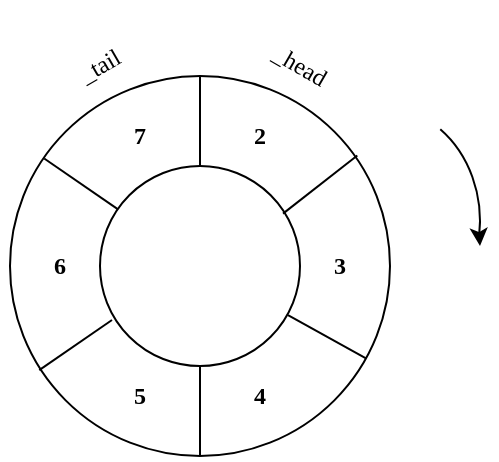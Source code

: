<mxfile version="16.5.1" type="device"><diagram id="0zOxMxvDC9LZBq1FR540" name="第 1 页"><mxGraphModel dx="1052" dy="657" grid="1" gridSize="10" guides="1" tooltips="1" connect="1" arrows="1" fold="1" page="1" pageScale="1" pageWidth="900" pageHeight="1600" math="0" shadow="0"><root><mxCell id="0"/><mxCell id="1" parent="0"/><mxCell id="HXegJR6FYHl4FBkBr9im-2" value="" style="ellipse;whiteSpace=wrap;html=1;aspect=fixed;" vertex="1" parent="1"><mxGeometry x="355" y="245" width="190" height="190" as="geometry"/></mxCell><mxCell id="HXegJR6FYHl4FBkBr9im-1" value="" style="ellipse;whiteSpace=wrap;html=1;aspect=fixed;" vertex="1" parent="1"><mxGeometry x="400" y="290" width="100" height="100" as="geometry"/></mxCell><mxCell id="HXegJR6FYHl4FBkBr9im-3" value="" style="endArrow=none;html=1;rounded=0;entryX=0.5;entryY=0;entryDx=0;entryDy=0;exitX=0.5;exitY=0;exitDx=0;exitDy=0;" edge="1" parent="1" source="HXegJR6FYHl4FBkBr9im-1" target="HXegJR6FYHl4FBkBr9im-2"><mxGeometry width="50" height="50" relative="1" as="geometry"><mxPoint x="410" y="370" as="sourcePoint"/><mxPoint x="470" y="310" as="targetPoint"/></mxGeometry></mxCell><mxCell id="HXegJR6FYHl4FBkBr9im-5" value="" style="endArrow=none;html=1;rounded=0;entryX=0.5;entryY=1;entryDx=0;entryDy=0;" edge="1" parent="1" source="HXegJR6FYHl4FBkBr9im-1" target="HXegJR6FYHl4FBkBr9im-2"><mxGeometry width="50" height="50" relative="1" as="geometry"><mxPoint x="420" y="380" as="sourcePoint"/><mxPoint x="384" y="407" as="targetPoint"/></mxGeometry></mxCell><mxCell id="HXegJR6FYHl4FBkBr9im-8" value="" style="endArrow=none;html=1;rounded=0;entryX=0.077;entryY=0.774;entryDx=0;entryDy=0;entryPerimeter=0;exitX=0.06;exitY=0.77;exitDx=0;exitDy=0;exitPerimeter=0;" edge="1" parent="1" source="HXegJR6FYHl4FBkBr9im-1" target="HXegJR6FYHl4FBkBr9im-2"><mxGeometry width="50" height="50" relative="1" as="geometry"><mxPoint x="440" y="400" as="sourcePoint"/><mxPoint x="404" y="427" as="targetPoint"/></mxGeometry></mxCell><mxCell id="HXegJR6FYHl4FBkBr9im-9" value="" style="endArrow=none;html=1;rounded=0;entryX=0.09;entryY=0.217;entryDx=0;entryDy=0;entryPerimeter=0;" edge="1" parent="1" source="HXegJR6FYHl4FBkBr9im-1" target="HXegJR6FYHl4FBkBr9im-2"><mxGeometry width="50" height="50" relative="1" as="geometry"><mxPoint x="450" y="410" as="sourcePoint"/><mxPoint x="414" y="437" as="targetPoint"/></mxGeometry></mxCell><mxCell id="HXegJR6FYHl4FBkBr9im-10" value="" style="endArrow=none;html=1;rounded=0;entryX=0.94;entryY=0.746;entryDx=0;entryDy=0;entryPerimeter=0;" edge="1" parent="1" source="HXegJR6FYHl4FBkBr9im-2" target="HXegJR6FYHl4FBkBr9im-1"><mxGeometry width="50" height="50" relative="1" as="geometry"><mxPoint x="460" y="420" as="sourcePoint"/><mxPoint x="424" y="447" as="targetPoint"/></mxGeometry></mxCell><mxCell id="HXegJR6FYHl4FBkBr9im-11" value="" style="endArrow=none;html=1;rounded=0;exitX=0.914;exitY=0.209;exitDx=0;exitDy=0;exitPerimeter=0;entryX=0.915;entryY=0.238;entryDx=0;entryDy=0;entryPerimeter=0;" edge="1" parent="1" source="HXegJR6FYHl4FBkBr9im-2" target="HXegJR6FYHl4FBkBr9im-1"><mxGeometry width="50" height="50" relative="1" as="geometry"><mxPoint x="470" y="430" as="sourcePoint"/><mxPoint x="434" y="457" as="targetPoint"/></mxGeometry></mxCell><mxCell id="HXegJR6FYHl4FBkBr9im-12" value="&lt;font face=&quot;Comic Sans MS&quot;&gt;&lt;b&gt;2&lt;/b&gt;&lt;/font&gt;" style="text;html=1;strokeColor=none;fillColor=none;align=center;verticalAlign=middle;whiteSpace=wrap;rounded=0;" vertex="1" parent="1"><mxGeometry x="450" y="260" width="60" height="30" as="geometry"/></mxCell><mxCell id="HXegJR6FYHl4FBkBr9im-13" value="&lt;font face=&quot;Comic Sans MS&quot;&gt;&lt;b&gt;3&lt;/b&gt;&lt;/font&gt;" style="text;html=1;strokeColor=none;fillColor=none;align=center;verticalAlign=middle;whiteSpace=wrap;rounded=0;" vertex="1" parent="1"><mxGeometry x="490" y="325" width="60" height="30" as="geometry"/></mxCell><mxCell id="HXegJR6FYHl4FBkBr9im-14" value="&lt;font face=&quot;Comic Sans MS&quot;&gt;&lt;b&gt;4&lt;/b&gt;&lt;/font&gt;" style="text;html=1;strokeColor=none;fillColor=none;align=center;verticalAlign=middle;whiteSpace=wrap;rounded=0;" vertex="1" parent="1"><mxGeometry x="450" y="390" width="60" height="30" as="geometry"/></mxCell><mxCell id="HXegJR6FYHl4FBkBr9im-15" value="&lt;font face=&quot;Comic Sans MS&quot;&gt;&lt;b&gt;5&lt;/b&gt;&lt;/font&gt;" style="text;html=1;strokeColor=none;fillColor=none;align=center;verticalAlign=middle;whiteSpace=wrap;rounded=0;" vertex="1" parent="1"><mxGeometry x="390" y="390" width="60" height="30" as="geometry"/></mxCell><mxCell id="HXegJR6FYHl4FBkBr9im-16" value="&lt;font face=&quot;Comic Sans MS&quot;&gt;&lt;b&gt;6&lt;/b&gt;&lt;/font&gt;" style="text;html=1;strokeColor=none;fillColor=none;align=center;verticalAlign=middle;whiteSpace=wrap;rounded=0;" vertex="1" parent="1"><mxGeometry x="350" y="325" width="60" height="30" as="geometry"/></mxCell><mxCell id="HXegJR6FYHl4FBkBr9im-17" value="&lt;font face=&quot;Comic Sans MS&quot;&gt;&lt;b&gt;7&lt;/b&gt;&lt;/font&gt;" style="text;html=1;strokeColor=none;fillColor=none;align=center;verticalAlign=middle;whiteSpace=wrap;rounded=0;" vertex="1" parent="1"><mxGeometry x="390" y="260" width="60" height="30" as="geometry"/></mxCell><mxCell id="HXegJR6FYHl4FBkBr9im-25" value="_head" style="text;html=1;strokeColor=none;fillColor=none;align=center;verticalAlign=middle;whiteSpace=wrap;rounded=0;fontFamily=Comic Sans MS;rotation=30;" vertex="1" parent="1"><mxGeometry x="470" y="220" width="60" height="40" as="geometry"/></mxCell><mxCell id="HXegJR6FYHl4FBkBr9im-27" value="_tail" style="text;html=1;strokeColor=none;fillColor=none;align=center;verticalAlign=middle;whiteSpace=wrap;rounded=0;fontFamily=Comic Sans MS;rotation=-30;" vertex="1" parent="1"><mxGeometry x="370" y="220" width="60" height="40" as="geometry"/></mxCell><mxCell id="HXegJR6FYHl4FBkBr9im-23" value="" style="verticalLabelPosition=bottom;verticalAlign=top;html=1;shape=mxgraph.basic.arc;startAngle=0.603;endAngle=0.772;fontFamily=Comic Sans MS;rotation=-180;" vertex="1" parent="1"><mxGeometry x="490" y="260" width="100" height="115" as="geometry"/></mxCell><mxCell id="HXegJR6FYHl4FBkBr9im-24" value="" style="endArrow=classic;html=1;rounded=0;fontFamily=Comic Sans MS;exitX=0.005;exitY=0.45;exitDx=0;exitDy=0;exitPerimeter=0;" edge="1" parent="1" source="HXegJR6FYHl4FBkBr9im-23"><mxGeometry width="50" height="50" relative="1" as="geometry"><mxPoint x="430" y="480" as="sourcePoint"/><mxPoint x="590" y="330" as="targetPoint"/></mxGeometry></mxCell></root></mxGraphModel></diagram></mxfile>